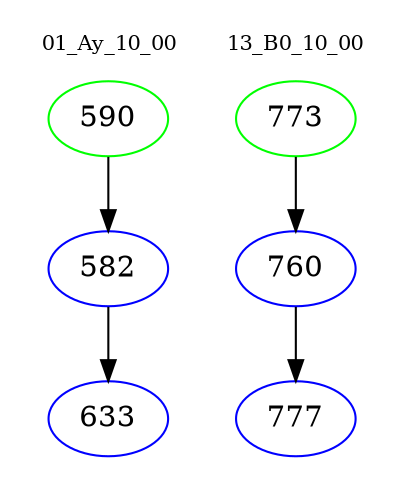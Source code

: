 digraph{
subgraph cluster_0 {
color = white
label = "01_Ay_10_00";
fontsize=10;
T0_590 [label="590", color="green"]
T0_590 -> T0_582 [color="black"]
T0_582 [label="582", color="blue"]
T0_582 -> T0_633 [color="black"]
T0_633 [label="633", color="blue"]
}
subgraph cluster_1 {
color = white
label = "13_B0_10_00";
fontsize=10;
T1_773 [label="773", color="green"]
T1_773 -> T1_760 [color="black"]
T1_760 [label="760", color="blue"]
T1_760 -> T1_777 [color="black"]
T1_777 [label="777", color="blue"]
}
}
